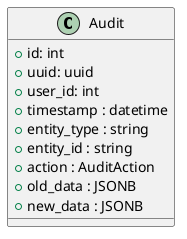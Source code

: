 @startuml audit
class Audit {
    +id: int
    +uuid: uuid
    +user_id: int
    +timestamp : datetime
    +entity_type : string
    +entity_id : string
    +action : AuditAction
    +old_data : JSONB
    +new_data : JSONB
}
@enduml

@startuml audit_action
enum AuditAction {
    Create
    Read
    Update
    Delete
    Restore
    Archive
    Retrieve
    Enabled
    Disabled
}
@enduml